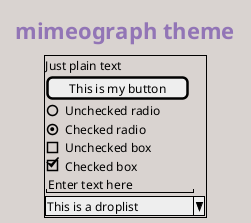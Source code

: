 ' Do not edit
' Theme Gallery
' autogenerated by script
'
@startsalt
!theme mimeograph
title mimeograph theme
{+
  Just plain text
  [This is my button]
  ()  Unchecked radio
  (X) Checked radio
  []  Unchecked box
  [X] Checked box
  "Enter text here   "
  ^This is a droplist^
}
@endsalt